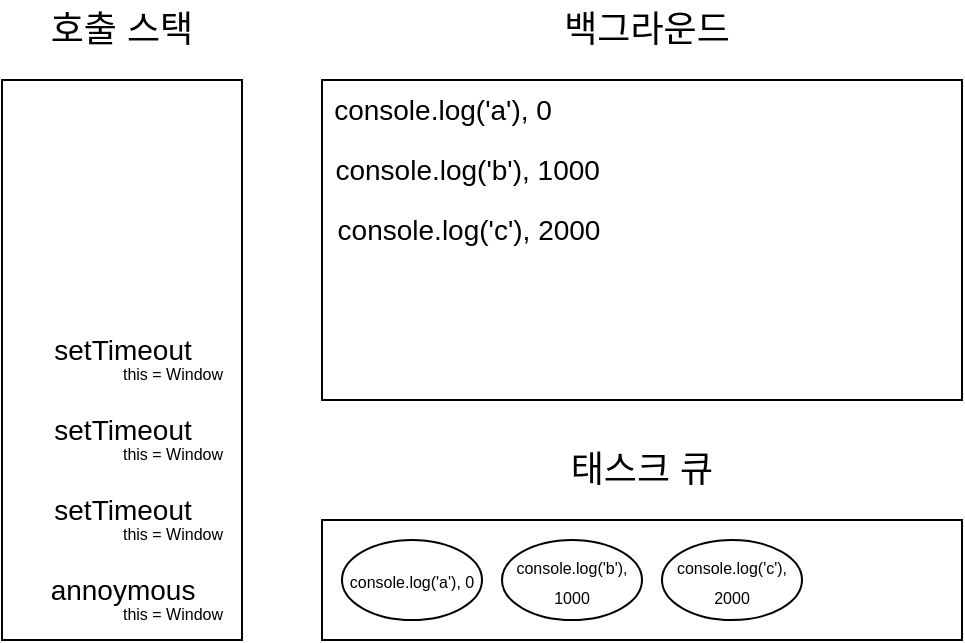 <mxfile version="20.7.4" type="device"><diagram id="g3hJnhOkGb4OUfHnVCA9" name="페이지-1"><mxGraphModel dx="1036" dy="428" grid="1" gridSize="10" guides="1" tooltips="1" connect="1" arrows="1" fold="1" page="1" pageScale="1" pageWidth="827" pageHeight="1169" math="0" shadow="0"><root><mxCell id="0"/><mxCell id="1" parent="0"/><mxCell id="xy6aLvps-jXOlw17kV0o-1" value="&lt;br&gt;" style="rounded=0;whiteSpace=wrap;html=1;" vertex="1" parent="1"><mxGeometry x="160" y="120" width="120" height="280" as="geometry"/></mxCell><mxCell id="xy6aLvps-jXOlw17kV0o-4" value="&lt;font style=&quot;font-size: 18px;&quot;&gt;호출 스택&lt;/font&gt;" style="text;html=1;strokeColor=none;fillColor=none;align=center;verticalAlign=middle;whiteSpace=wrap;rounded=0;fontSize=14;" vertex="1" parent="1"><mxGeometry x="175" y="80" width="90" height="30" as="geometry"/></mxCell><mxCell id="xy6aLvps-jXOlw17kV0o-10" value="" style="group" vertex="1" connectable="0" parent="1"><mxGeometry x="170" y="360" width="140" height="40" as="geometry"/></mxCell><mxCell id="xy6aLvps-jXOlw17kV0o-11" value="&lt;span style=&quot;font-size: 14px;&quot;&gt;annoymous&lt;/span&gt;" style="text;html=1;align=center;verticalAlign=middle;resizable=0;points=[];autosize=1;strokeColor=none;fillColor=none;fontSize=8;" vertex="1" parent="xy6aLvps-jXOlw17kV0o-10"><mxGeometry width="100" height="30" as="geometry"/></mxCell><mxCell id="xy6aLvps-jXOlw17kV0o-12" value="&lt;font style=&quot;font-size: 8px;&quot;&gt;this = Window&lt;/font&gt;" style="text;html=1;align=center;verticalAlign=middle;resizable=0;points=[];autosize=1;strokeColor=none;fillColor=none;fontSize=14;" vertex="1" parent="xy6aLvps-jXOlw17kV0o-10"><mxGeometry x="40" y="10" width="70" height="30" as="geometry"/></mxCell><mxCell id="xy6aLvps-jXOlw17kV0o-13" value="" style="group" vertex="1" connectable="0" parent="1"><mxGeometry x="170" y="320" width="110" height="40" as="geometry"/></mxCell><mxCell id="xy6aLvps-jXOlw17kV0o-14" value="&lt;span style=&quot;font-size: 14px;&quot;&gt;setTimeout&lt;/span&gt;" style="text;html=1;align=center;verticalAlign=middle;resizable=0;points=[];autosize=1;strokeColor=none;fillColor=none;fontSize=8;" vertex="1" parent="xy6aLvps-jXOlw17kV0o-13"><mxGeometry x="5" width="90" height="30" as="geometry"/></mxCell><mxCell id="xy6aLvps-jXOlw17kV0o-15" value="&lt;font style=&quot;font-size: 8px;&quot;&gt;this = Window&lt;/font&gt;" style="text;html=1;align=center;verticalAlign=middle;resizable=0;points=[];autosize=1;strokeColor=none;fillColor=none;fontSize=14;" vertex="1" parent="xy6aLvps-jXOlw17kV0o-13"><mxGeometry x="40" y="10" width="70" height="30" as="geometry"/></mxCell><mxCell id="xy6aLvps-jXOlw17kV0o-32" value="" style="rounded=0;whiteSpace=wrap;html=1;" vertex="1" parent="1"><mxGeometry x="320" y="120" width="320" height="160" as="geometry"/></mxCell><mxCell id="xy6aLvps-jXOlw17kV0o-33" value="&lt;span style=&quot;font-size: 18px;&quot;&gt;백그라운드&lt;/span&gt;" style="text;html=1;strokeColor=none;fillColor=none;align=center;verticalAlign=middle;whiteSpace=wrap;rounded=0;fontSize=14;" vertex="1" parent="1"><mxGeometry x="435" y="80" width="95" height="30" as="geometry"/></mxCell><mxCell id="xy6aLvps-jXOlw17kV0o-34" value="" style="rounded=0;whiteSpace=wrap;html=1;" vertex="1" parent="1"><mxGeometry x="320" y="340" width="320" height="60" as="geometry"/></mxCell><mxCell id="xy6aLvps-jXOlw17kV0o-35" value="&lt;span style=&quot;font-size: 18px;&quot;&gt;태스크 큐&lt;/span&gt;" style="text;html=1;strokeColor=none;fillColor=none;align=center;verticalAlign=middle;whiteSpace=wrap;rounded=0;fontSize=14;" vertex="1" parent="1"><mxGeometry x="435" y="300" width="90" height="30" as="geometry"/></mxCell><mxCell id="xy6aLvps-jXOlw17kV0o-36" value="" style="group" vertex="1" connectable="0" parent="1"><mxGeometry x="170" y="280" width="110" height="40" as="geometry"/></mxCell><mxCell id="xy6aLvps-jXOlw17kV0o-37" value="&lt;span style=&quot;font-size: 14px;&quot;&gt;setTimeout&lt;/span&gt;" style="text;html=1;align=center;verticalAlign=middle;resizable=0;points=[];autosize=1;strokeColor=none;fillColor=none;fontSize=8;" vertex="1" parent="xy6aLvps-jXOlw17kV0o-36"><mxGeometry x="5" width="90" height="30" as="geometry"/></mxCell><mxCell id="xy6aLvps-jXOlw17kV0o-38" value="&lt;font style=&quot;font-size: 8px;&quot;&gt;this = Window&lt;/font&gt;" style="text;html=1;align=center;verticalAlign=middle;resizable=0;points=[];autosize=1;strokeColor=none;fillColor=none;fontSize=14;" vertex="1" parent="xy6aLvps-jXOlw17kV0o-36"><mxGeometry x="40" y="10" width="70" height="30" as="geometry"/></mxCell><mxCell id="xy6aLvps-jXOlw17kV0o-39" value="" style="group" vertex="1" connectable="0" parent="1"><mxGeometry x="170" y="240" width="110" height="40" as="geometry"/></mxCell><mxCell id="xy6aLvps-jXOlw17kV0o-40" value="&lt;span style=&quot;font-size: 14px;&quot;&gt;setTimeout&lt;/span&gt;" style="text;html=1;align=center;verticalAlign=middle;resizable=0;points=[];autosize=1;strokeColor=none;fillColor=none;fontSize=8;" vertex="1" parent="xy6aLvps-jXOlw17kV0o-39"><mxGeometry x="5" width="90" height="30" as="geometry"/></mxCell><mxCell id="xy6aLvps-jXOlw17kV0o-41" value="&lt;font style=&quot;font-size: 8px;&quot;&gt;this = Window&lt;/font&gt;" style="text;html=1;align=center;verticalAlign=middle;resizable=0;points=[];autosize=1;strokeColor=none;fillColor=none;fontSize=14;" vertex="1" parent="xy6aLvps-jXOlw17kV0o-39"><mxGeometry x="40" y="10" width="70" height="30" as="geometry"/></mxCell><mxCell id="xy6aLvps-jXOlw17kV0o-42" value="" style="group" vertex="1" connectable="0" parent="1"><mxGeometry x="330" y="120" width="115" height="20" as="geometry"/></mxCell><mxCell id="xy6aLvps-jXOlw17kV0o-43" value="&lt;span style=&quot;font-size: 14px;&quot;&gt;console.log('a'), 0&lt;/span&gt;" style="text;html=1;align=center;verticalAlign=middle;resizable=0;points=[];autosize=1;strokeColor=none;fillColor=none;fontSize=8;" vertex="1" parent="xy6aLvps-jXOlw17kV0o-42"><mxGeometry x="-15" width="130" height="30" as="geometry"/></mxCell><mxCell id="xy6aLvps-jXOlw17kV0o-45" value="" style="group" vertex="1" connectable="0" parent="1"><mxGeometry x="364" y="150" width="175" height="30" as="geometry"/></mxCell><mxCell id="xy6aLvps-jXOlw17kV0o-46" value="&lt;span style=&quot;font-size: 14px;&quot;&gt;console.log('b'), 1000&amp;nbsp; &amp;nbsp; &amp;nbsp;&amp;nbsp;&lt;/span&gt;" style="text;html=1;align=center;verticalAlign=middle;resizable=0;points=[];autosize=1;strokeColor=none;fillColor=none;fontSize=8;" vertex="1" parent="xy6aLvps-jXOlw17kV0o-45"><mxGeometry x="-50" width="180" height="30" as="geometry"/></mxCell><mxCell id="xy6aLvps-jXOlw17kV0o-47" value="" style="group" vertex="1" connectable="0" parent="1"><mxGeometry x="342.97" y="180" width="130" height="30" as="geometry"/></mxCell><mxCell id="xy6aLvps-jXOlw17kV0o-48" value="&lt;span style=&quot;font-size: 14px;&quot;&gt;console.log('c'), 2000&lt;/span&gt;" style="text;html=1;align=center;verticalAlign=middle;resizable=0;points=[];autosize=1;strokeColor=none;fillColor=none;fontSize=8;" vertex="1" parent="xy6aLvps-jXOlw17kV0o-47"><mxGeometry x="-25" width="150" height="30" as="geometry"/></mxCell><mxCell id="xy6aLvps-jXOlw17kV0o-51" value="&lt;font style=&quot;font-size: 8px;&quot;&gt;console.log('a'), 0&lt;/font&gt;" style="ellipse;whiteSpace=wrap;html=1;" vertex="1" parent="1"><mxGeometry x="330" y="350" width="70" height="40" as="geometry"/></mxCell><mxCell id="xy6aLvps-jXOlw17kV0o-52" value="&lt;font style=&quot;font-size: 8px;&quot;&gt;console.log('c'), 2000&lt;/font&gt;" style="ellipse;whiteSpace=wrap;html=1;" vertex="1" parent="1"><mxGeometry x="490" y="350" width="70" height="40" as="geometry"/></mxCell><mxCell id="xy6aLvps-jXOlw17kV0o-53" value="&lt;font style=&quot;font-size: 8px;&quot;&gt;console.log('b'), 1000&lt;/font&gt;" style="ellipse;whiteSpace=wrap;html=1;" vertex="1" parent="1"><mxGeometry x="410" y="350" width="70" height="40" as="geometry"/></mxCell></root></mxGraphModel></diagram></mxfile>